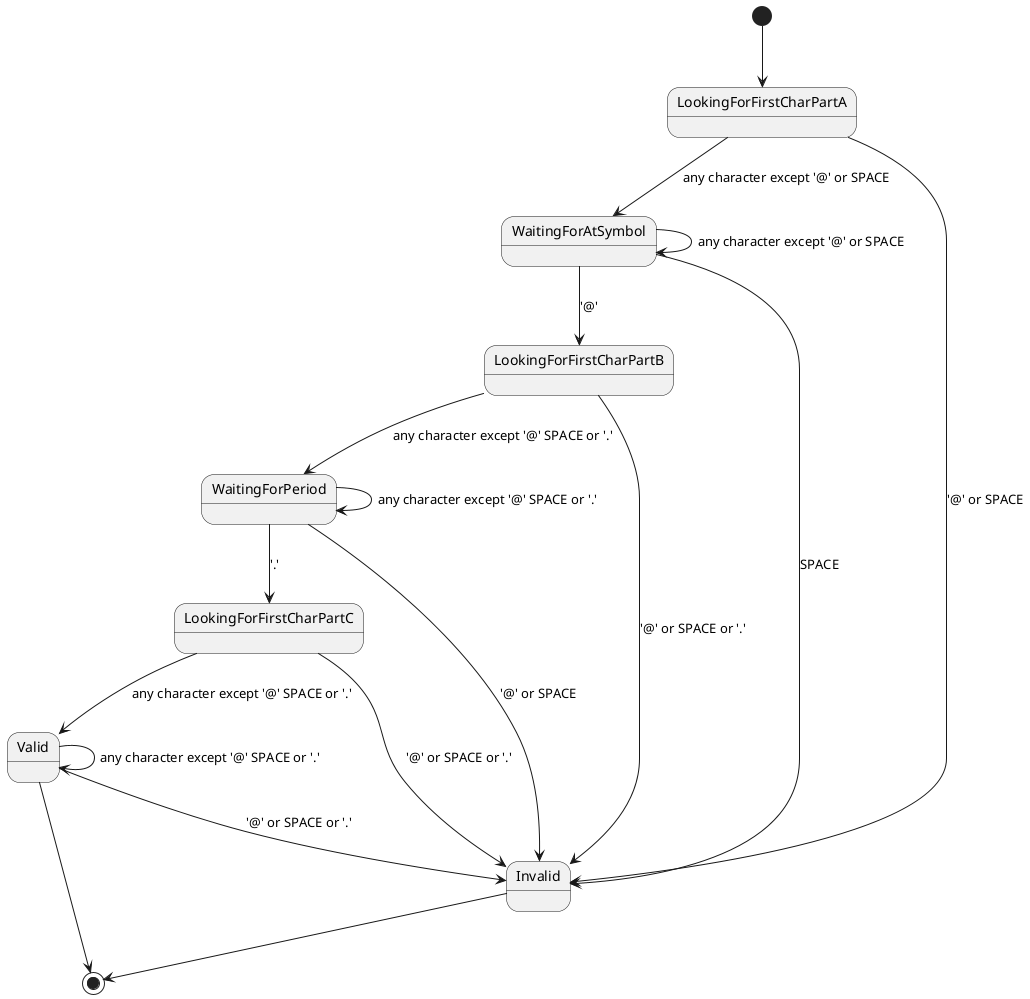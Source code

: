 @startuml

[*] --> LookingForFirstCharPartA

LookingForFirstCharPartA --> WaitingForAtSymbol: any character except '@' or SPACE
LookingForFirstCharPartA --> Invalid: '@' or SPACE

WaitingForAtSymbol --> LookingForFirstCharPartB: '@'
WaitingForAtSymbol --> WaitingForAtSymbol: any character except '@' or SPACE
WaitingForAtSymbol --> Invalid: SPACE

LookingForFirstCharPartB --> WaitingForPeriod: any character except '@' SPACE or '.'
LookingForFirstCharPartB --> Invalid: '@' or SPACE or '.'

WaitingForPeriod --> LookingForFirstCharPartC: '.'
WaitingForPeriod --> WaitingForPeriod: any character except '@' SPACE or '.'
WaitingForPeriod --> Invalid: '@' or SPACE

LookingForFirstCharPartC --> Valid: any character except '@' SPACE or '.'
LookingForFirstCharPartC --> Invalid: '@' or SPACE or '.'

Valid --> Valid: any character except '@' SPACE or '.'
Valid --> [*]
Valid --> Invalid: '@' or SPACE or '.'

Invalid --> [*]

@enduml